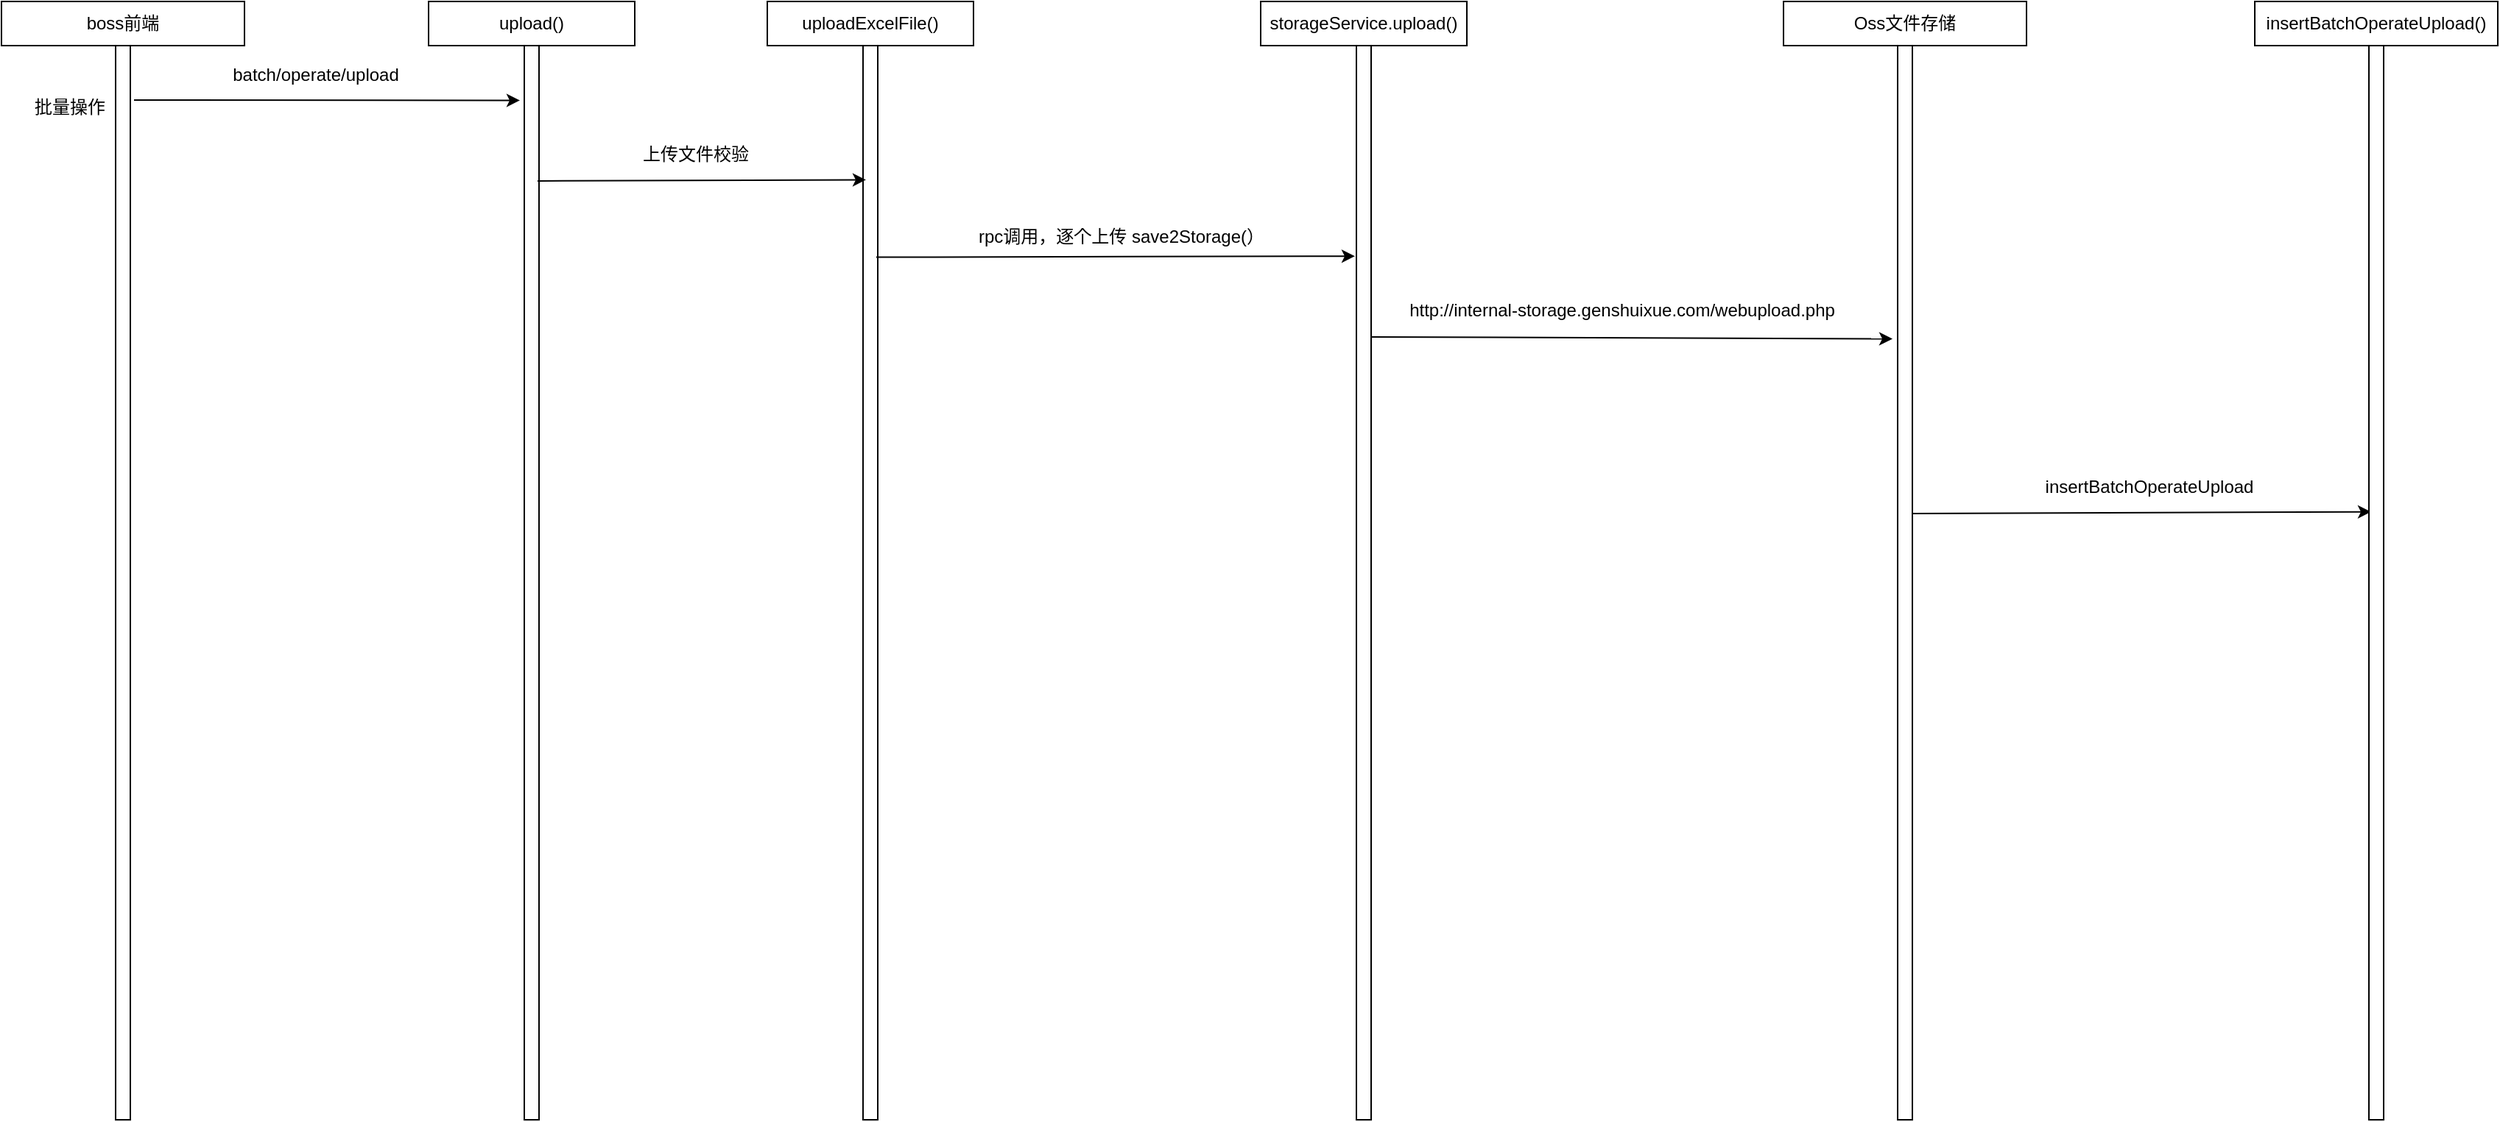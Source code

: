 <mxfile version="14.2.9" type="github">
  <diagram id="bskKvsHge31UiA6hYzuj" name="Page-1">
    <mxGraphModel dx="4633" dy="717" grid="1" gridSize="10" guides="1" tooltips="1" connect="1" arrows="1" fold="1" page="1" pageScale="1" pageWidth="3300" pageHeight="4681" math="0" shadow="0">
      <root>
        <mxCell id="0" />
        <mxCell id="1" parent="0" />
        <mxCell id="gw_4AoOqEpiKTLtsriPl-2" value="upload()" style="rounded=0;whiteSpace=wrap;html=1;" vertex="1" parent="1">
          <mxGeometry x="110" y="50" width="140" height="30" as="geometry" />
        </mxCell>
        <mxCell id="gw_4AoOqEpiKTLtsriPl-3" value="" style="rounded=0;whiteSpace=wrap;html=1;" vertex="1" parent="1">
          <mxGeometry x="175" y="80" width="10" height="730" as="geometry" />
        </mxCell>
        <mxCell id="gw_4AoOqEpiKTLtsriPl-4" value="uploadExcelFile()" style="rounded=0;whiteSpace=wrap;html=1;" vertex="1" parent="1">
          <mxGeometry x="340" y="50" width="140" height="30" as="geometry" />
        </mxCell>
        <mxCell id="gw_4AoOqEpiKTLtsriPl-5" value="" style="rounded=0;whiteSpace=wrap;html=1;" vertex="1" parent="1">
          <mxGeometry x="405" y="80" width="10" height="730" as="geometry" />
        </mxCell>
        <mxCell id="gw_4AoOqEpiKTLtsriPl-6" value="storageService.upload()" style="rounded=0;whiteSpace=wrap;html=1;" vertex="1" parent="1">
          <mxGeometry x="675" y="50" width="140" height="30" as="geometry" />
        </mxCell>
        <mxCell id="gw_4AoOqEpiKTLtsriPl-7" value="" style="rounded=0;whiteSpace=wrap;html=1;" vertex="1" parent="1">
          <mxGeometry x="740" y="80" width="10" height="730" as="geometry" />
        </mxCell>
        <mxCell id="gw_4AoOqEpiKTLtsriPl-8" value="Oss文件存储" style="rounded=0;whiteSpace=wrap;html=1;" vertex="1" parent="1">
          <mxGeometry x="1030" y="50" width="165" height="30" as="geometry" />
        </mxCell>
        <mxCell id="gw_4AoOqEpiKTLtsriPl-9" value="" style="rounded=0;whiteSpace=wrap;html=1;" vertex="1" parent="1">
          <mxGeometry x="1107.5" y="80" width="10" height="730" as="geometry" />
        </mxCell>
        <mxCell id="gw_4AoOqEpiKTLtsriPl-10" value="" style="endArrow=classic;html=1;entryX=-0.3;entryY=0.051;entryDx=0;entryDy=0;entryPerimeter=0;" edge="1" parent="1" target="gw_4AoOqEpiKTLtsriPl-3">
          <mxGeometry width="50" height="50" relative="1" as="geometry">
            <mxPoint x="-90" y="117" as="sourcePoint" />
            <mxPoint x="149" y="117.23" as="targetPoint" />
          </mxGeometry>
        </mxCell>
        <mxCell id="gw_4AoOqEpiKTLtsriPl-11" value="batch/operate/upload" style="text;html=1;align=center;verticalAlign=middle;resizable=0;points=[];autosize=1;" vertex="1" parent="1">
          <mxGeometry x="-32" y="90" width="130" height="20" as="geometry" />
        </mxCell>
        <mxCell id="gw_4AoOqEpiKTLtsriPl-12" value="" style="endArrow=classic;html=1;exitX=0.8;exitY=0.052;exitDx=0;exitDy=0;exitPerimeter=0;entryX=0.1;entryY=0.051;entryDx=0;entryDy=0;entryPerimeter=0;" edge="1" parent="1">
          <mxGeometry width="50" height="50" relative="1" as="geometry">
            <mxPoint x="184" y="171.96" as="sourcePoint" />
            <mxPoint x="407" y="171.23" as="targetPoint" />
          </mxGeometry>
        </mxCell>
        <mxCell id="gw_4AoOqEpiKTLtsriPl-13" value="上传文件校验" style="text;html=1;align=center;verticalAlign=middle;resizable=0;points=[];autosize=1;" vertex="1" parent="1">
          <mxGeometry x="246" y="144" width="90" height="20" as="geometry" />
        </mxCell>
        <mxCell id="gw_4AoOqEpiKTLtsriPl-16" value="" style="endArrow=classic;html=1;exitX=0.8;exitY=0.052;exitDx=0;exitDy=0;exitPerimeter=0;entryX=-0.35;entryY=0.273;entryDx=0;entryDy=0;entryPerimeter=0;" edge="1" parent="1" target="gw_4AoOqEpiKTLtsriPl-9">
          <mxGeometry width="50" height="50" relative="1" as="geometry">
            <mxPoint x="750" y="277.96" as="sourcePoint" />
            <mxPoint x="1067" y="278.02" as="targetPoint" />
          </mxGeometry>
        </mxCell>
        <mxCell id="gw_4AoOqEpiKTLtsriPl-17" value="http://internal-storage.genshuixue.com/webupload.php" style="text;html=1;align=center;verticalAlign=middle;resizable=0;points=[];autosize=1;" vertex="1" parent="1">
          <mxGeometry x="770" y="250" width="300" height="20" as="geometry" />
        </mxCell>
        <mxCell id="gw_4AoOqEpiKTLtsriPl-20" value="批量操作" style="text;html=1;strokeColor=none;fillColor=none;align=center;verticalAlign=middle;whiteSpace=wrap;rounded=0;" vertex="1" parent="1">
          <mxGeometry x="-160" y="110" width="53" height="23" as="geometry" />
        </mxCell>
        <mxCell id="gw_4AoOqEpiKTLtsriPl-23" value="" style="endArrow=classic;html=1;exitX=0.8;exitY=0.052;exitDx=0;exitDy=0;exitPerimeter=0;entryX=0.15;entryY=0.434;entryDx=0;entryDy=0;entryPerimeter=0;" edge="1" parent="1" target="gw_4AoOqEpiKTLtsriPl-35">
          <mxGeometry width="50" height="50" relative="1" as="geometry">
            <mxPoint x="1117.5" y="397.96" as="sourcePoint" />
            <mxPoint x="1664" y="396.67" as="targetPoint" />
          </mxGeometry>
        </mxCell>
        <mxCell id="gw_4AoOqEpiKTLtsriPl-24" value="insertBatchOperateUpload" style="text;html=1;align=center;verticalAlign=middle;resizable=0;points=[];autosize=1;" vertex="1" parent="1">
          <mxGeometry x="1197.5" y="370" width="160" height="20" as="geometry" />
        </mxCell>
        <mxCell id="gw_4AoOqEpiKTLtsriPl-29" value="boss前端" style="rounded=0;whiteSpace=wrap;html=1;" vertex="1" parent="1">
          <mxGeometry x="-180" y="50" width="165" height="30" as="geometry" />
        </mxCell>
        <mxCell id="gw_4AoOqEpiKTLtsriPl-30" value="" style="rounded=0;whiteSpace=wrap;html=1;" vertex="1" parent="1">
          <mxGeometry x="-102.5" y="80" width="10" height="730" as="geometry" />
        </mxCell>
        <mxCell id="gw_4AoOqEpiKTLtsriPl-34" value="insertBatchOperateUpload()" style="rounded=0;whiteSpace=wrap;html=1;" vertex="1" parent="1">
          <mxGeometry x="1350" y="50" width="165" height="30" as="geometry" />
        </mxCell>
        <mxCell id="gw_4AoOqEpiKTLtsriPl-35" value="" style="rounded=0;whiteSpace=wrap;html=1;" vertex="1" parent="1">
          <mxGeometry x="1427.5" y="80" width="10" height="730" as="geometry" />
        </mxCell>
        <mxCell id="gw_4AoOqEpiKTLtsriPl-36" value="" style="endArrow=classic;html=1;exitX=0.9;exitY=0.197;exitDx=0;exitDy=0;exitPerimeter=0;entryX=-0.1;entryY=0.196;entryDx=0;entryDy=0;entryPerimeter=0;" edge="1" parent="1" source="gw_4AoOqEpiKTLtsriPl-5" target="gw_4AoOqEpiKTLtsriPl-7">
          <mxGeometry width="50" height="50" relative="1" as="geometry">
            <mxPoint x="600" y="310" as="sourcePoint" />
            <mxPoint x="650" y="260" as="targetPoint" />
          </mxGeometry>
        </mxCell>
        <mxCell id="gw_4AoOqEpiKTLtsriPl-37" value="rpc调用，逐个上传&amp;nbsp;save2Storage(）" style="text;html=1;align=center;verticalAlign=middle;resizable=0;points=[];autosize=1;" vertex="1" parent="1">
          <mxGeometry x="475" y="200" width="210" height="20" as="geometry" />
        </mxCell>
      </root>
    </mxGraphModel>
  </diagram>
</mxfile>
